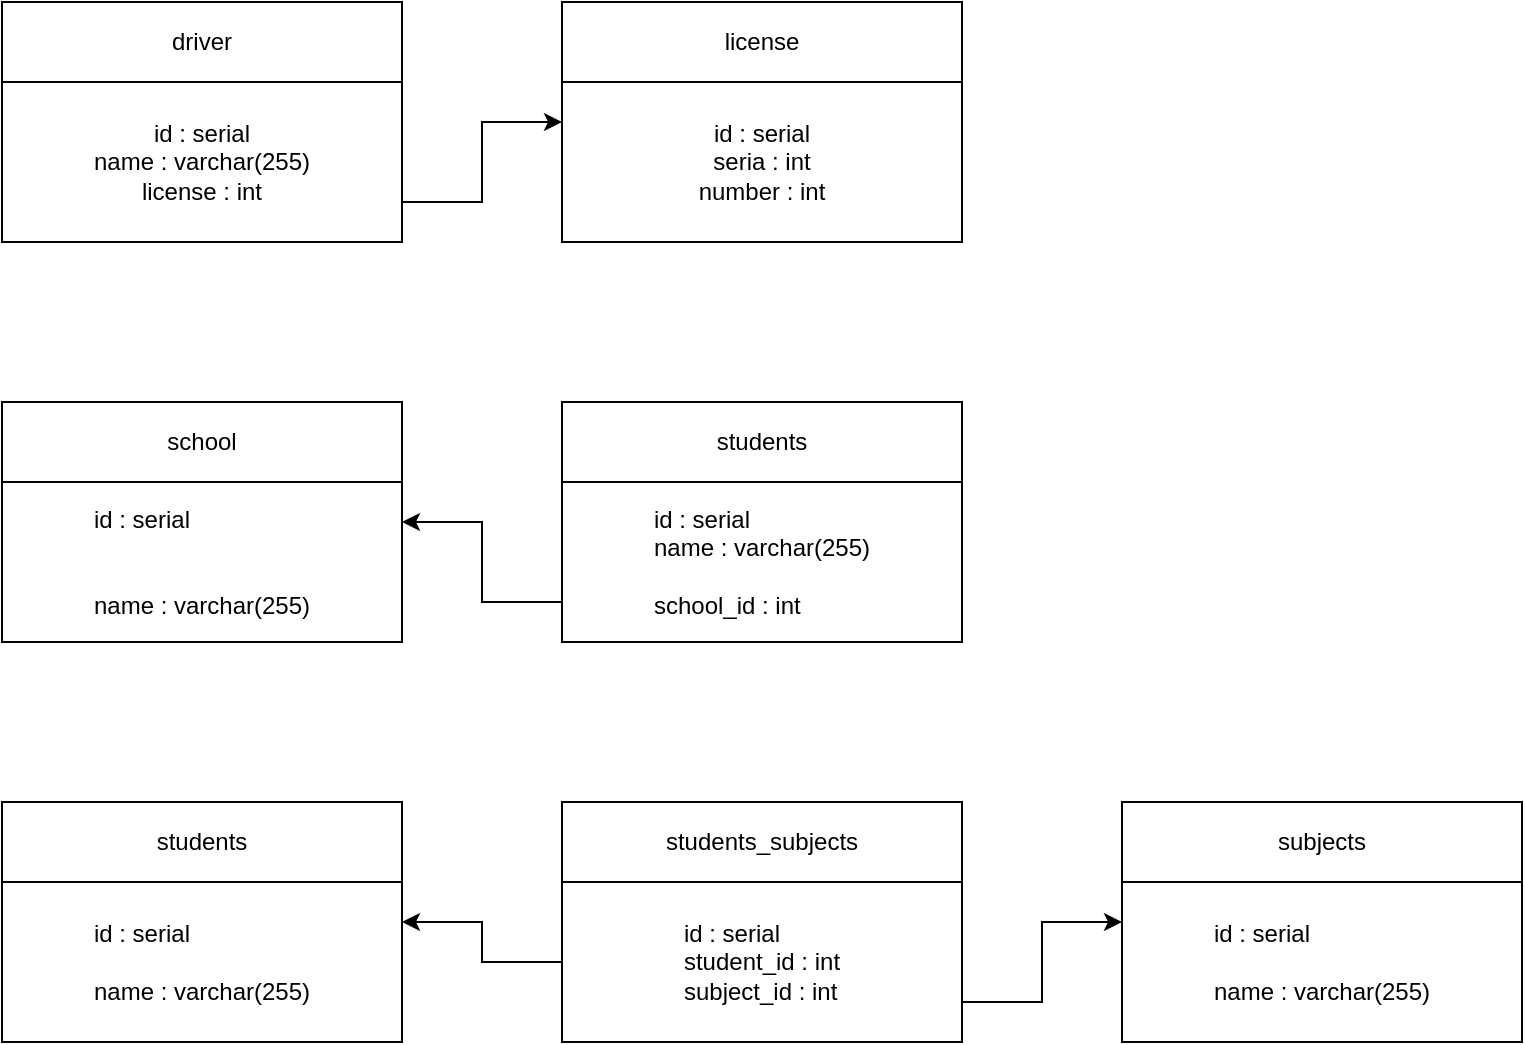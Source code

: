 <mxfile version="16.0.3" type="github">
  <diagram id="SdYqFJVFrgrXd9ql9Ncr" name="Page-1">
    <mxGraphModel dx="1038" dy="588" grid="1" gridSize="10" guides="1" tooltips="1" connect="1" arrows="1" fold="1" page="1" pageScale="1" pageWidth="827" pageHeight="1169" math="0" shadow="0">
      <root>
        <mxCell id="0" />
        <mxCell id="1" parent="0" />
        <mxCell id="IhcIkWIPHJ-7ImI7dwmJ-1" value="driver" style="rounded=0;whiteSpace=wrap;html=1;" vertex="1" parent="1">
          <mxGeometry x="40" y="120" width="200" height="40" as="geometry" />
        </mxCell>
        <mxCell id="IhcIkWIPHJ-7ImI7dwmJ-2" value="license" style="rounded=0;whiteSpace=wrap;html=1;" vertex="1" parent="1">
          <mxGeometry x="320" y="120" width="200" height="40" as="geometry" />
        </mxCell>
        <mxCell id="IhcIkWIPHJ-7ImI7dwmJ-4" value="school" style="rounded=0;whiteSpace=wrap;html=1;" vertex="1" parent="1">
          <mxGeometry x="40" y="320" width="200" height="40" as="geometry" />
        </mxCell>
        <mxCell id="IhcIkWIPHJ-7ImI7dwmJ-5" value="students" style="rounded=0;whiteSpace=wrap;html=1;" vertex="1" parent="1">
          <mxGeometry x="320" y="320" width="200" height="40" as="geometry" />
        </mxCell>
        <mxCell id="IhcIkWIPHJ-7ImI7dwmJ-8" value="" style="edgeStyle=orthogonalEdgeStyle;rounded=0;orthogonalLoop=1;jettySize=auto;html=1;exitX=0;exitY=0.75;exitDx=0;exitDy=0;entryX=1;entryY=0.25;entryDx=0;entryDy=0;" edge="1" parent="1" source="IhcIkWIPHJ-7ImI7dwmJ-6" target="IhcIkWIPHJ-7ImI7dwmJ-7">
          <mxGeometry relative="1" as="geometry" />
        </mxCell>
        <mxCell id="IhcIkWIPHJ-7ImI7dwmJ-6" value="&lt;div style=&quot;text-align: left&quot;&gt;&lt;span&gt;id : serial&lt;/span&gt;&lt;/div&gt;&lt;div style=&quot;text-align: left&quot;&gt;&lt;span&gt;name : varchar(255)&lt;br&gt;&lt;br&gt;&lt;/span&gt;&lt;/div&gt;&lt;div style=&quot;text-align: left&quot;&gt;&lt;span&gt;school_id : int&lt;/span&gt;&lt;/div&gt;" style="rounded=0;whiteSpace=wrap;html=1;" vertex="1" parent="1">
          <mxGeometry x="320" y="360" width="200" height="80" as="geometry" />
        </mxCell>
        <mxCell id="IhcIkWIPHJ-7ImI7dwmJ-7" value="&lt;div style=&quot;text-align: left&quot;&gt;&lt;span&gt;id : serial&lt;br&gt;&lt;br&gt;&lt;br&gt;&lt;/span&gt;&lt;/div&gt;&lt;div style=&quot;text-align: left&quot;&gt;&lt;span&gt;name : varchar(255)&lt;/span&gt;&lt;/div&gt;" style="rounded=0;whiteSpace=wrap;html=1;" vertex="1" parent="1">
          <mxGeometry x="40" y="360" width="200" height="80" as="geometry" />
        </mxCell>
        <mxCell id="IhcIkWIPHJ-7ImI7dwmJ-9" value="students" style="rounded=0;whiteSpace=wrap;html=1;" vertex="1" parent="1">
          <mxGeometry x="40" y="520" width="200" height="40" as="geometry" />
        </mxCell>
        <mxCell id="IhcIkWIPHJ-7ImI7dwmJ-10" value="students_subjects" style="rounded=0;whiteSpace=wrap;html=1;" vertex="1" parent="1">
          <mxGeometry x="320" y="520" width="200" height="40" as="geometry" />
        </mxCell>
        <mxCell id="IhcIkWIPHJ-7ImI7dwmJ-11" value="subjects" style="rounded=0;whiteSpace=wrap;html=1;" vertex="1" parent="1">
          <mxGeometry x="600" y="520" width="200" height="40" as="geometry" />
        </mxCell>
        <mxCell id="IhcIkWIPHJ-7ImI7dwmJ-12" value="&lt;div style=&quot;text-align: left&quot;&gt;&lt;span&gt;id : serial&lt;/span&gt;&lt;/div&gt;&lt;br&gt;&lt;div style=&quot;text-align: left&quot;&gt;&lt;span&gt;name : varchar(255)&lt;/span&gt;&lt;/div&gt;" style="rounded=0;whiteSpace=wrap;html=1;" vertex="1" parent="1">
          <mxGeometry x="600" y="560" width="200" height="80" as="geometry" />
        </mxCell>
        <mxCell id="IhcIkWIPHJ-7ImI7dwmJ-15" style="edgeStyle=orthogonalEdgeStyle;rounded=0;orthogonalLoop=1;jettySize=auto;html=1;exitX=1;exitY=0.75;exitDx=0;exitDy=0;entryX=0;entryY=0.25;entryDx=0;entryDy=0;" edge="1" parent="1" source="IhcIkWIPHJ-7ImI7dwmJ-13" target="IhcIkWIPHJ-7ImI7dwmJ-12">
          <mxGeometry relative="1" as="geometry" />
        </mxCell>
        <mxCell id="IhcIkWIPHJ-7ImI7dwmJ-16" style="edgeStyle=orthogonalEdgeStyle;rounded=0;orthogonalLoop=1;jettySize=auto;html=1;exitX=0;exitY=0.5;exitDx=0;exitDy=0;entryX=1;entryY=0.25;entryDx=0;entryDy=0;" edge="1" parent="1" source="IhcIkWIPHJ-7ImI7dwmJ-13" target="IhcIkWIPHJ-7ImI7dwmJ-14">
          <mxGeometry relative="1" as="geometry" />
        </mxCell>
        <mxCell id="IhcIkWIPHJ-7ImI7dwmJ-13" value="&lt;div style=&quot;text-align: left&quot;&gt;&lt;span&gt;id : serial&lt;/span&gt;&lt;/div&gt;&lt;div style=&quot;text-align: left&quot;&gt;&lt;span&gt;student_id : int&lt;/span&gt;&lt;/div&gt;&lt;div style=&quot;text-align: left&quot;&gt;&lt;span&gt;subject_id : int&lt;/span&gt;&lt;/div&gt;" style="rounded=0;whiteSpace=wrap;html=1;" vertex="1" parent="1">
          <mxGeometry x="320" y="560" width="200" height="80" as="geometry" />
        </mxCell>
        <mxCell id="IhcIkWIPHJ-7ImI7dwmJ-14" value="&lt;div style=&quot;text-align: left&quot;&gt;&lt;span&gt;id : serial&lt;/span&gt;&lt;/div&gt;&lt;br&gt;name : varchar(255)" style="rounded=0;whiteSpace=wrap;html=1;" vertex="1" parent="1">
          <mxGeometry x="40" y="560" width="200" height="80" as="geometry" />
        </mxCell>
        <mxCell id="IhcIkWIPHJ-7ImI7dwmJ-17" value="id : serial&lt;br&gt;seria : int&lt;br&gt;number : int" style="rounded=0;whiteSpace=wrap;html=1;" vertex="1" parent="1">
          <mxGeometry x="320" y="160" width="200" height="80" as="geometry" />
        </mxCell>
        <mxCell id="IhcIkWIPHJ-7ImI7dwmJ-20" style="edgeStyle=orthogonalEdgeStyle;rounded=0;orthogonalLoop=1;jettySize=auto;html=1;exitX=1;exitY=0.75;exitDx=0;exitDy=0;entryX=0;entryY=0.25;entryDx=0;entryDy=0;" edge="1" parent="1" source="IhcIkWIPHJ-7ImI7dwmJ-18" target="IhcIkWIPHJ-7ImI7dwmJ-17">
          <mxGeometry relative="1" as="geometry" />
        </mxCell>
        <mxCell id="IhcIkWIPHJ-7ImI7dwmJ-18" value="id : serial&lt;br&gt;name : varchar(255)&lt;br&gt;license : int" style="rounded=0;whiteSpace=wrap;html=1;" vertex="1" parent="1">
          <mxGeometry x="40" y="160" width="200" height="80" as="geometry" />
        </mxCell>
      </root>
    </mxGraphModel>
  </diagram>
</mxfile>
